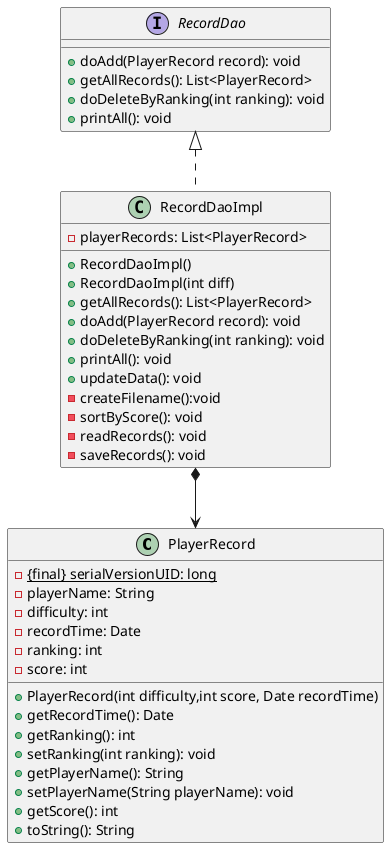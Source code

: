 @startuml
'https://plantuml.com/sequence-diagram

class PlayerRecord {
    - {static} {final} serialVersionUID: long
    - playerName: String
    - difficulty: int
    - recordTime: Date
    - ranking: int
    - score: int
    + PlayerRecord(int difficulty,int score, Date recordTime)
    + getRecordTime(): Date
    + getRanking(): int
    + setRanking(int ranking): void
    + getPlayerName(): String
    + setPlayerName(String playerName): void
    + getScore(): int
    + toString(): String
}
interface RecordDao {
    + doAdd(PlayerRecord record): void
    + getAllRecords(): List<PlayerRecord>
    + doDeleteByRanking(int ranking): void
    + printAll(): void
}
class RecordDaoImpl {
    - playerRecords: List<PlayerRecord>
    + RecordDaoImpl()
    + RecordDaoImpl(int diff)
    + getAllRecords(): List<PlayerRecord>
    + doAdd(PlayerRecord record): void
    + doDeleteByRanking(int ranking): void
    + printAll(): void
    + updateData(): void
    - createFilename():void
    - sortByScore(): void
    - readRecords(): void
    - saveRecords(): void
}

RecordDaoImpl  *-->  PlayerRecord
RecordDao  <|.. RecordDaoImpl

@enduml